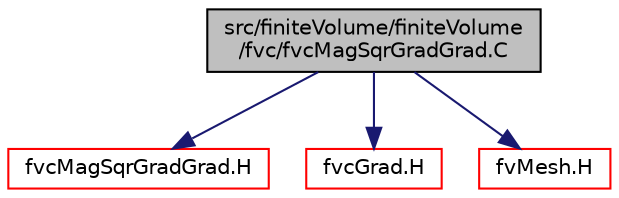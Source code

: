 digraph "src/finiteVolume/finiteVolume/fvc/fvcMagSqrGradGrad.C"
{
  bgcolor="transparent";
  edge [fontname="Helvetica",fontsize="10",labelfontname="Helvetica",labelfontsize="10"];
  node [fontname="Helvetica",fontsize="10",shape=record];
  Node0 [label="src/finiteVolume/finiteVolume\l/fvc/fvcMagSqrGradGrad.C",height=0.2,width=0.4,color="black", fillcolor="grey75", style="filled", fontcolor="black"];
  Node0 -> Node1 [color="midnightblue",fontsize="10",style="solid",fontname="Helvetica"];
  Node1 [label="fvcMagSqrGradGrad.H",height=0.2,width=0.4,color="red",URL="$a03161.html",tooltip="Calculate the magnitiude of the square of the gradient of the gradient of the given volField..."];
  Node0 -> Node74 [color="midnightblue",fontsize="10",style="solid",fontname="Helvetica"];
  Node74 [label="fvcGrad.H",height=0.2,width=0.4,color="red",URL="$a03149.html",tooltip="Calculate the gradient of the given field. "];
  Node0 -> Node76 [color="midnightblue",fontsize="10",style="solid",fontname="Helvetica"];
  Node76 [label="fvMesh.H",height=0.2,width=0.4,color="red",URL="$a03719.html"];
}
